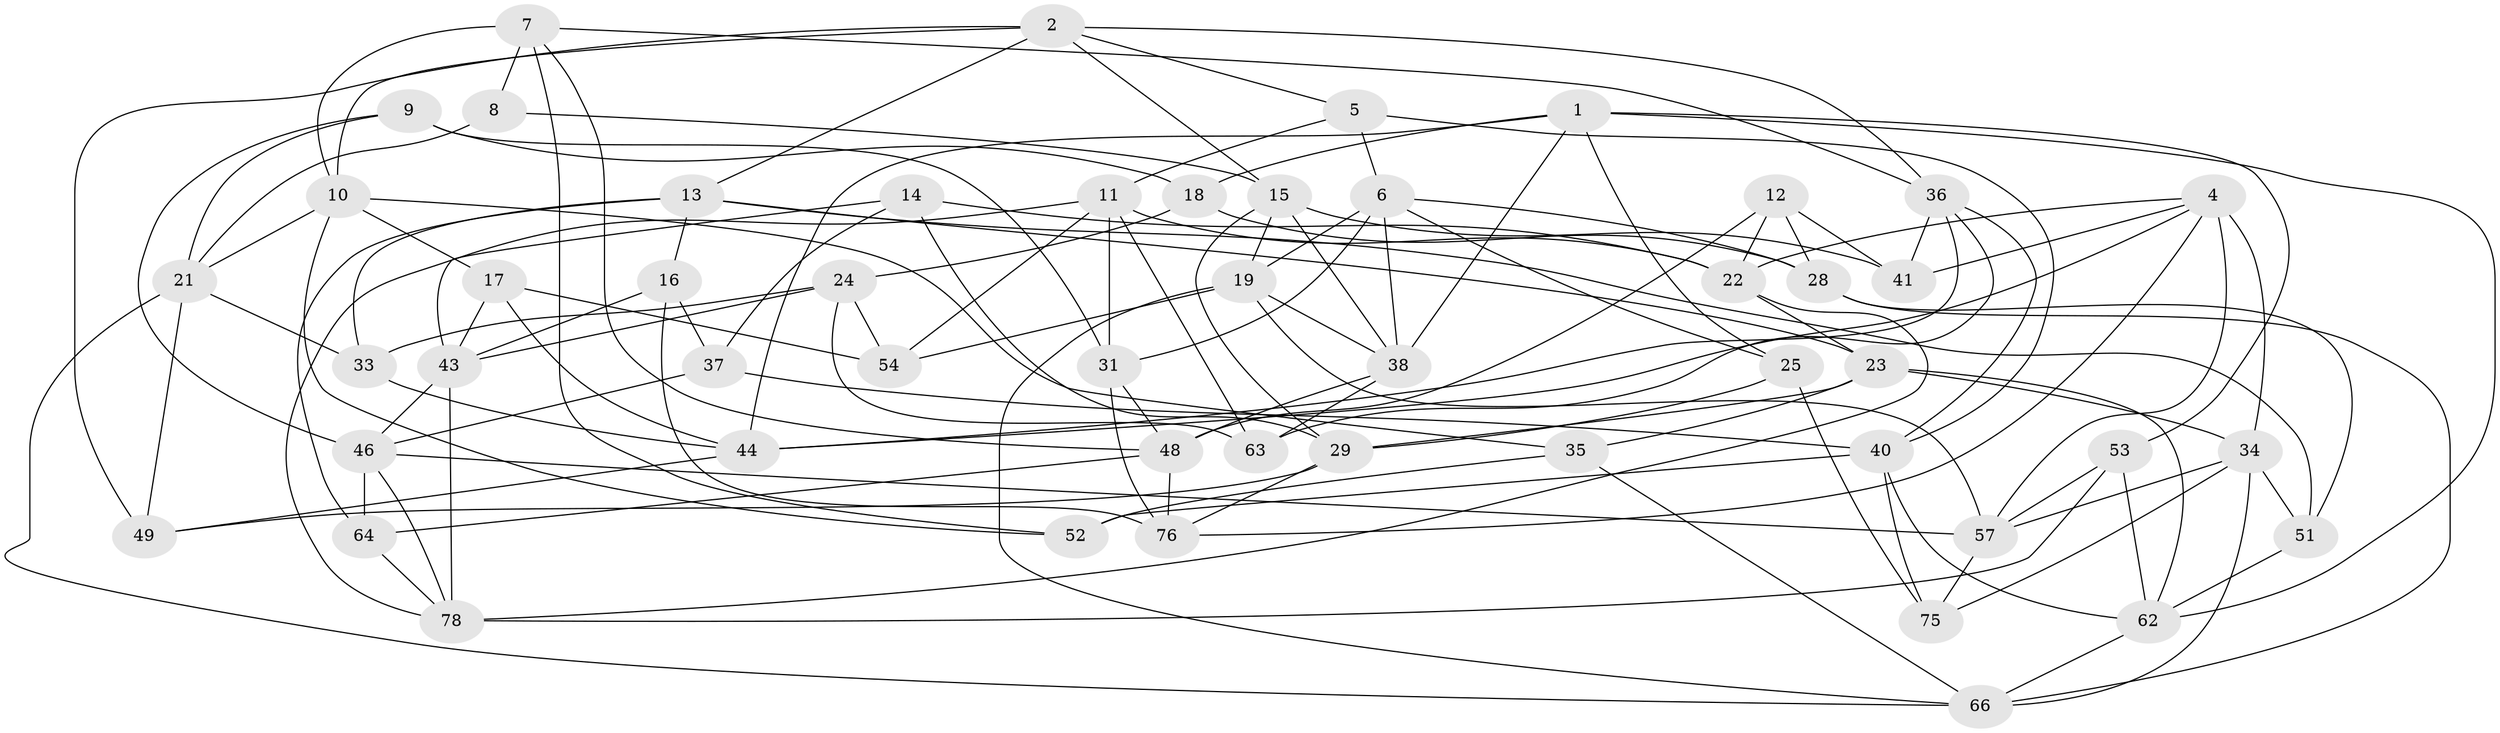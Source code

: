 // original degree distribution, {4: 1.0}
// Generated by graph-tools (version 1.1) at 2025/42/03/06/25 10:42:19]
// undirected, 51 vertices, 129 edges
graph export_dot {
graph [start="1"]
  node [color=gray90,style=filled];
  1 [super="+3"];
  2 [super="+50"];
  4 [super="+65"];
  5;
  6 [super="+60"];
  7 [super="+30"];
  8;
  9;
  10 [super="+69"];
  11 [super="+20"];
  12;
  13 [super="+79"];
  14;
  15 [super="+81"];
  16;
  17;
  18 [super="+47"];
  19 [super="+27"];
  21 [super="+58"];
  22 [super="+32"];
  23 [super="+26"];
  24 [super="+42"];
  25;
  28 [super="+71"];
  29 [super="+56"];
  31 [super="+55"];
  33;
  34 [super="+45"];
  35;
  36 [super="+68"];
  37;
  38 [super="+39"];
  40 [super="+59"];
  41;
  43 [super="+67"];
  44 [super="+72"];
  46 [super="+61"];
  48 [super="+70"];
  49;
  51;
  52;
  53;
  54;
  57 [super="+82"];
  62 [super="+73"];
  63;
  64;
  66 [super="+74"];
  75;
  76 [super="+77"];
  78 [super="+80"];
  1 -- 53;
  1 -- 25;
  1 -- 62;
  1 -- 18;
  1 -- 44;
  1 -- 38;
  2 -- 5;
  2 -- 10;
  2 -- 13;
  2 -- 49;
  2 -- 36;
  2 -- 15;
  4 -- 44;
  4 -- 22;
  4 -- 57;
  4 -- 41;
  4 -- 76;
  4 -- 34;
  5 -- 11;
  5 -- 6;
  5 -- 40;
  6 -- 38;
  6 -- 19;
  6 -- 25;
  6 -- 28;
  6 -- 31;
  7 -- 52;
  7 -- 10;
  7 -- 8 [weight=2];
  7 -- 36;
  7 -- 48;
  8 -- 15;
  8 -- 21;
  9 -- 46;
  9 -- 31;
  9 -- 18;
  9 -- 21;
  10 -- 21;
  10 -- 17;
  10 -- 35;
  10 -- 52;
  11 -- 54;
  11 -- 22;
  11 -- 31;
  11 -- 78;
  11 -- 63;
  12 -- 28;
  12 -- 22;
  12 -- 41;
  12 -- 48;
  13 -- 33;
  13 -- 64;
  13 -- 16;
  13 -- 51;
  13 -- 23;
  14 -- 37;
  14 -- 29;
  14 -- 43;
  14 -- 22;
  15 -- 29;
  15 -- 41;
  15 -- 38;
  15 -- 19;
  16 -- 76;
  16 -- 37;
  16 -- 43;
  17 -- 54;
  17 -- 43;
  17 -- 44;
  18 -- 28 [weight=2];
  18 -- 24 [weight=2];
  19 -- 54;
  19 -- 38;
  19 -- 66;
  19 -- 57;
  21 -- 66;
  21 -- 33;
  21 -- 49;
  22 -- 23;
  22 -- 78;
  23 -- 35;
  23 -- 34;
  23 -- 29;
  23 -- 62;
  24 -- 63;
  24 -- 54;
  24 -- 33;
  24 -- 43;
  25 -- 75;
  25 -- 29;
  28 -- 51;
  28 -- 66;
  29 -- 49;
  29 -- 76;
  31 -- 48;
  31 -- 76 [weight=2];
  33 -- 44;
  34 -- 75;
  34 -- 57;
  34 -- 51;
  34 -- 66;
  35 -- 52;
  35 -- 66;
  36 -- 40;
  36 -- 41;
  36 -- 44;
  36 -- 63;
  37 -- 46;
  37 -- 40;
  38 -- 63;
  38 -- 48;
  40 -- 75;
  40 -- 52;
  40 -- 62;
  43 -- 78;
  43 -- 46;
  44 -- 49;
  46 -- 57;
  46 -- 64;
  46 -- 78;
  48 -- 76;
  48 -- 64;
  51 -- 62;
  53 -- 62;
  53 -- 57;
  53 -- 78;
  57 -- 75;
  62 -- 66;
  64 -- 78;
}
